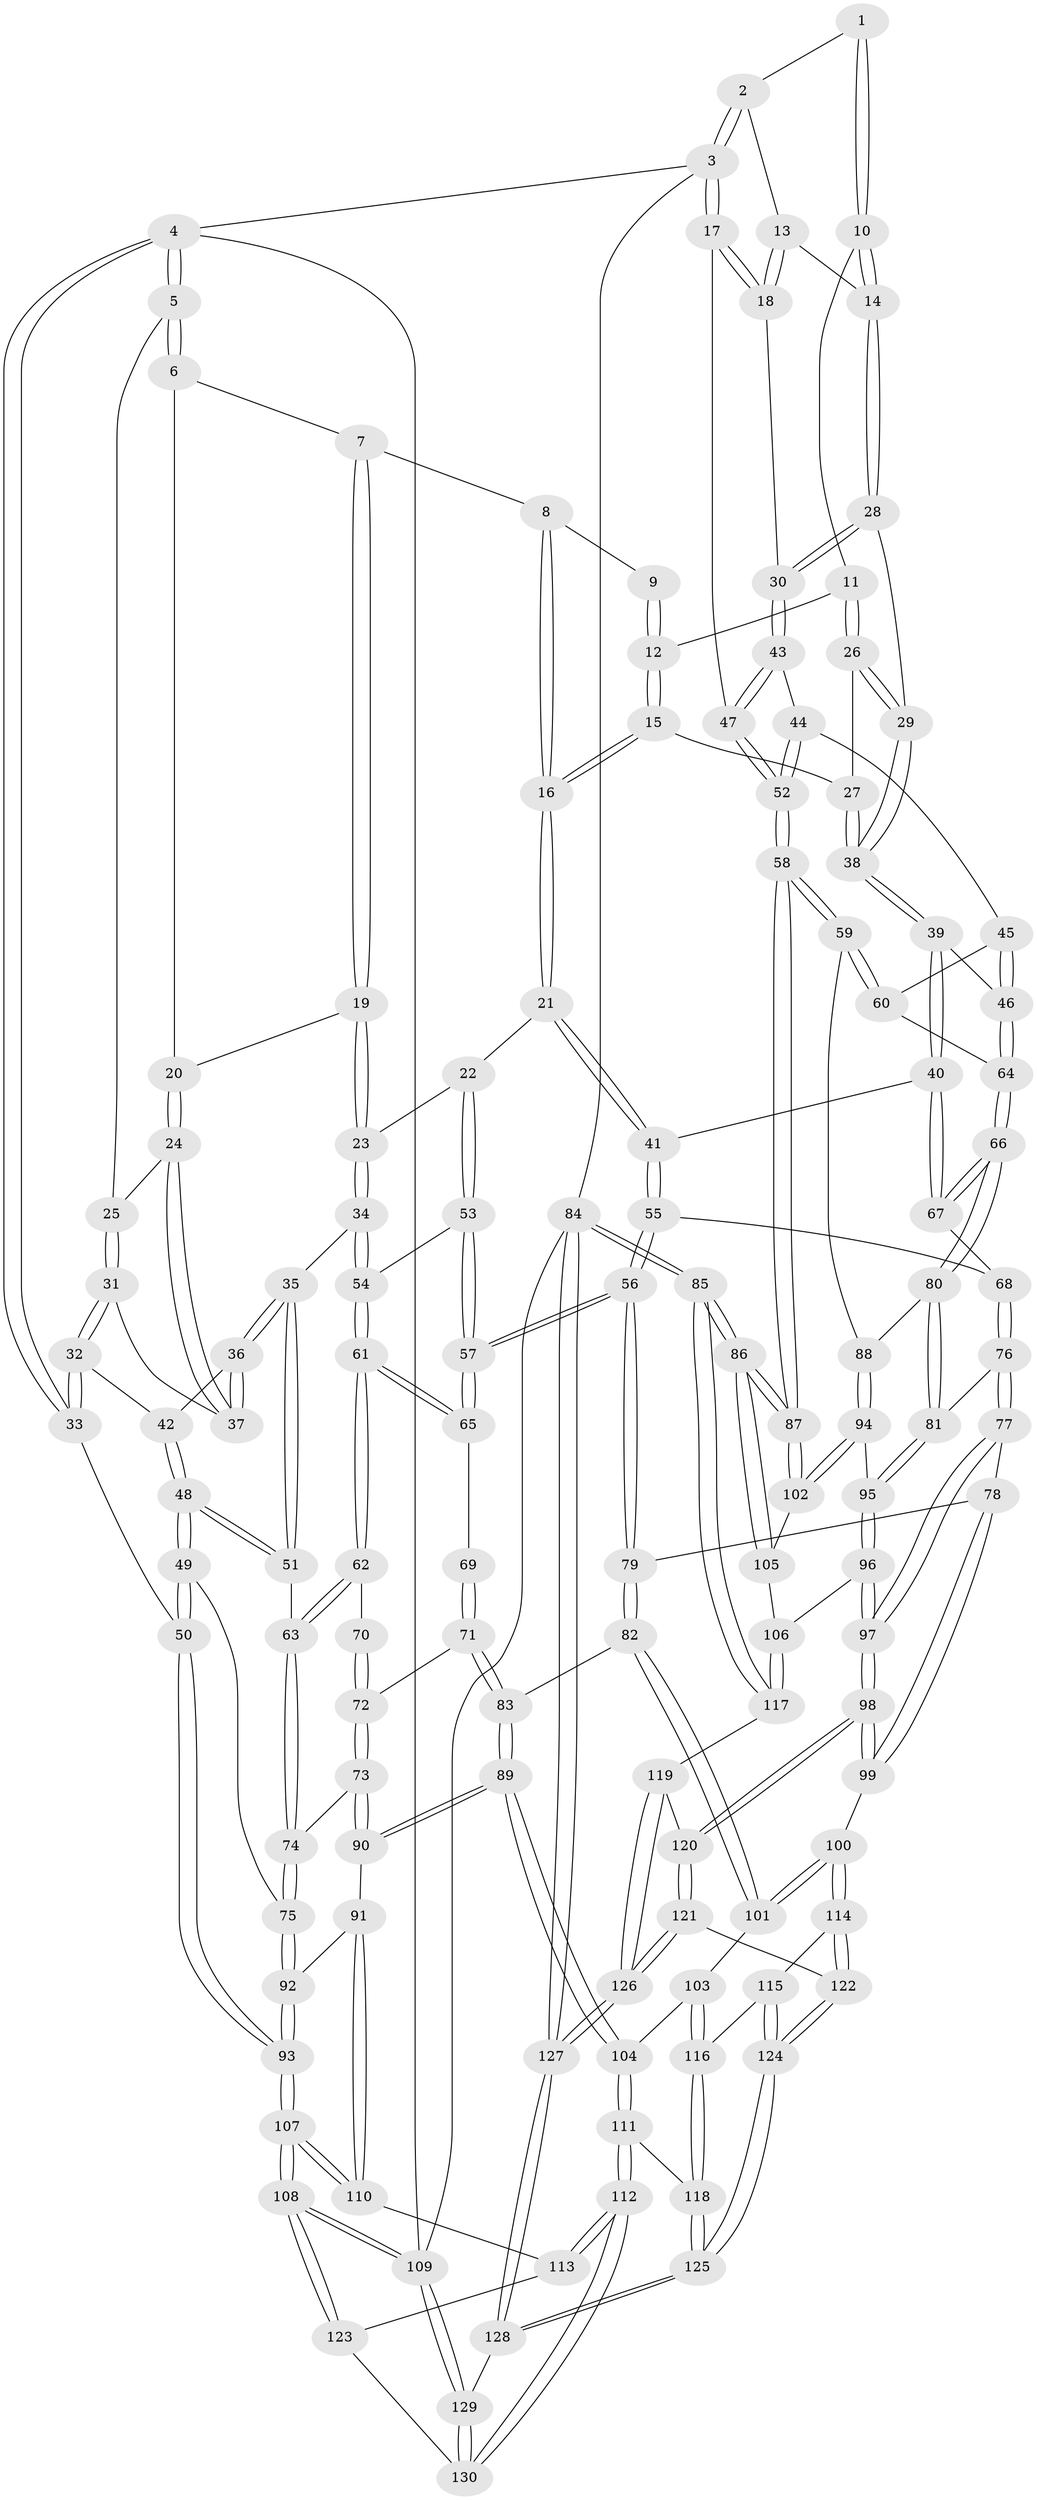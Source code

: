 // coarse degree distribution, {2: 0.1346153846153846, 4: 0.38461538461538464, 3: 0.36538461538461536, 5: 0.09615384615384616, 6: 0.019230769230769232}
// Generated by graph-tools (version 1.1) at 2025/54/03/04/25 22:54:47]
// undirected, 130 vertices, 322 edges
graph export_dot {
  node [color=gray90,style=filled];
  1 [pos="+0.7247987485954246+0"];
  2 [pos="+1+0"];
  3 [pos="+1+0"];
  4 [pos="+0+0"];
  5 [pos="+0+0"];
  6 [pos="+0.1896469468057425+0"];
  7 [pos="+0.34331605386032665+0"];
  8 [pos="+0.3992927758926252+0"];
  9 [pos="+0.625844709220697+0"];
  10 [pos="+0.7693563048943969+0.04274847037401732"];
  11 [pos="+0.7133613574048007+0.061066540455391345"];
  12 [pos="+0.6326305706846357+0"];
  13 [pos="+0.8314904547931331+0.029850367614563916"];
  14 [pos="+0.7933817256408462+0.06097832210156397"];
  15 [pos="+0.5725145165078451+0.1459001785853713"];
  16 [pos="+0.5052380781600982+0.18286845596218956"];
  17 [pos="+1+0"];
  18 [pos="+0.8972331476714736+0.0869830401795794"];
  19 [pos="+0.31691899609946733+0.07929365126728416"];
  20 [pos="+0.2137449498545612+0.0672911221066987"];
  21 [pos="+0.498755343691845+0.192096154464326"];
  22 [pos="+0.4552256958810975+0.20285425784416927"];
  23 [pos="+0.33404054046840137+0.1839037860663192"];
  24 [pos="+0.15480616376411888+0.12622010877786144"];
  25 [pos="+0.014063921052964936+0"];
  26 [pos="+0.7121082308063641+0.09341721080427541"];
  27 [pos="+0.6052259118469875+0.1505447716898788"];
  28 [pos="+0.8185489207517486+0.1732252297184382"];
  29 [pos="+0.8011910110169914+0.17826154405554864"];
  30 [pos="+0.8427950214486882+0.17693571250534967"];
  31 [pos="+0.06236108366157941+0.16700274589224257"];
  32 [pos="+0+0.18916544617219946"];
  33 [pos="+0+0.16592202838656164"];
  34 [pos="+0.2681678206260156+0.2217909826158877"];
  35 [pos="+0.22847370113679044+0.2281830798967186"];
  36 [pos="+0.1806599629790815+0.20098024078475102"];
  37 [pos="+0.15892367768228266+0.17545574254189655"];
  38 [pos="+0.7456895847045374+0.21564307455288942"];
  39 [pos="+0.7132791209275873+0.318526371255383"];
  40 [pos="+0.6639387956925618+0.3418060752329408"];
  41 [pos="+0.6039003693004338+0.35755587534758465"];
  42 [pos="+0.06684483053647874+0.27991240854236965"];
  43 [pos="+0.88185769031476+0.2096130820755593"];
  44 [pos="+0.8931466314068484+0.23186481758978217"];
  45 [pos="+0.88969598115885+0.27203369763268603"];
  46 [pos="+0.759391960307901+0.3438697569599654"];
  47 [pos="+1+0"];
  48 [pos="+0.034140174517687805+0.42085901163295364"];
  49 [pos="+0.015502246907427348+0.43347603730025003"];
  50 [pos="+0+0.47365273293637467"];
  51 [pos="+0.17187118746852897+0.3843081603594205"];
  52 [pos="+1+0.3020567568329054"];
  53 [pos="+0.4238979097934935+0.3169615394375823"];
  54 [pos="+0.32460230547024654+0.3561114744163379"];
  55 [pos="+0.6021513369279151+0.3622890030269385"];
  56 [pos="+0.49958865750225295+0.5097663851668368"];
  57 [pos="+0.4291045785503995+0.4422833963657831"];
  58 [pos="+1+0.4545366280033349"];
  59 [pos="+1+0.4575026720423338"];
  60 [pos="+0.8977027364946686+0.3049438131668559"];
  61 [pos="+0.3250344947555625+0.37250762159166934"];
  62 [pos="+0.2413298035957412+0.43933682450617323"];
  63 [pos="+0.23592043921682218+0.43990431972041744"];
  64 [pos="+0.8427717211138054+0.44091021846276335"];
  65 [pos="+0.42242583826666186+0.44053504411635075"];
  66 [pos="+0.8475973759326292+0.4604174960769872"];
  67 [pos="+0.7486335545619397+0.4661178396841162"];
  68 [pos="+0.7049267260606645+0.48652218075613557"];
  69 [pos="+0.31678282087621956+0.46256090599979516"];
  70 [pos="+0.28286987049288753+0.4578066362030027"];
  71 [pos="+0.34220787097317196+0.5338559345930126"];
  72 [pos="+0.3099250893042881+0.522911106301642"];
  73 [pos="+0.24391591907524338+0.5475565753407222"];
  74 [pos="+0.22164593070915306+0.5174033232673401"];
  75 [pos="+0.14026728933548788+0.548961302360732"];
  76 [pos="+0.6764378275089992+0.5496277338038701"];
  77 [pos="+0.645853866094061+0.5662843460366225"];
  78 [pos="+0.5183309135390521+0.5227652861470288"];
  79 [pos="+0.49981423699726957+0.5150461982997585"];
  80 [pos="+0.8483055358942735+0.4612837983132142"];
  81 [pos="+0.7853286051041639+0.5716294711361453"];
  82 [pos="+0.49632705288433593+0.5203292887414036"];
  83 [pos="+0.41397380228273845+0.5865750284281822"];
  84 [pos="+1+1"];
  85 [pos="+1+1"];
  86 [pos="+1+0.8482064004960721"];
  87 [pos="+1+0.603378393521451"];
  88 [pos="+0.9584761195394279+0.4983328752835761"];
  89 [pos="+0.33833177381016466+0.6939420133445798"];
  90 [pos="+0.2859374711207703+0.6731842349060215"];
  91 [pos="+0.15548811225967238+0.6818784923896475"];
  92 [pos="+0.13461720978846733+0.6539883147586105"];
  93 [pos="+0+0.5582636523139931"];
  94 [pos="+0.8975145744926326+0.6577696080629483"];
  95 [pos="+0.8012269944218541+0.6529961589724868"];
  96 [pos="+0.7132986765402334+0.7374721306719318"];
  97 [pos="+0.6993376119095072+0.7464594699005707"];
  98 [pos="+0.6927765129120852+0.7577413012073908"];
  99 [pos="+0.6560289831859346+0.7552826287031792"];
  100 [pos="+0.5980011849968195+0.7558267095179811"];
  101 [pos="+0.5577377582768679+0.7371542536676347"];
  102 [pos="+0.9045171215290786+0.6672095282441901"];
  103 [pos="+0.5434669184751915+0.7391614747348609"];
  104 [pos="+0.3415025063813642+0.7029778375644904"];
  105 [pos="+0.9232900349809205+0.7162146872725952"];
  106 [pos="+0.8985897258973916+0.7637869465269764"];
  107 [pos="+0+0.7614839528170139"];
  108 [pos="+0+0.9260218244583573"];
  109 [pos="+0+1"];
  110 [pos="+0.10115561381491853+0.7863762745408146"];
  111 [pos="+0.34118605605156527+0.8438519655344193"];
  112 [pos="+0.3300553001287538+0.8581562122871839"];
  113 [pos="+0.10283332947212222+0.7894545957784497"];
  114 [pos="+0.5305022175068598+0.8633253993919301"];
  115 [pos="+0.48699916946231964+0.8737426425585268"];
  116 [pos="+0.4304900560332368+0.8602101493603702"];
  117 [pos="+0.8950747082977931+0.8256526795756186"];
  118 [pos="+0.42498788020895656+0.8604192238225958"];
  119 [pos="+0.8002038007680482+0.8802929807885944"];
  120 [pos="+0.7024419327695913+0.7888247703785982"];
  121 [pos="+0.6251338173894857+0.9278371735732559"];
  122 [pos="+0.6137713873173771+0.9349001034689023"];
  123 [pos="+0.11419110807806142+0.9133564920131696"];
  124 [pos="+0.5508604441940028+1"];
  125 [pos="+0.5283153824163592+1"];
  126 [pos="+0.8212472981823024+1"];
  127 [pos="+0.9457205991013085+1"];
  128 [pos="+0.5168465995938474+1"];
  129 [pos="+0.23944460996757966+1"];
  130 [pos="+0.2384366538781157+1"];
  1 -- 2;
  1 -- 10;
  1 -- 10;
  2 -- 3;
  2 -- 3;
  2 -- 13;
  3 -- 4;
  3 -- 17;
  3 -- 17;
  3 -- 84;
  4 -- 5;
  4 -- 5;
  4 -- 33;
  4 -- 33;
  4 -- 109;
  5 -- 6;
  5 -- 6;
  5 -- 25;
  6 -- 7;
  6 -- 20;
  7 -- 8;
  7 -- 19;
  7 -- 19;
  8 -- 9;
  8 -- 16;
  8 -- 16;
  9 -- 12;
  9 -- 12;
  10 -- 11;
  10 -- 14;
  10 -- 14;
  11 -- 12;
  11 -- 26;
  11 -- 26;
  12 -- 15;
  12 -- 15;
  13 -- 14;
  13 -- 18;
  13 -- 18;
  14 -- 28;
  14 -- 28;
  15 -- 16;
  15 -- 16;
  15 -- 27;
  16 -- 21;
  16 -- 21;
  17 -- 18;
  17 -- 18;
  17 -- 47;
  18 -- 30;
  19 -- 20;
  19 -- 23;
  19 -- 23;
  20 -- 24;
  20 -- 24;
  21 -- 22;
  21 -- 41;
  21 -- 41;
  22 -- 23;
  22 -- 53;
  22 -- 53;
  23 -- 34;
  23 -- 34;
  24 -- 25;
  24 -- 37;
  24 -- 37;
  25 -- 31;
  25 -- 31;
  26 -- 27;
  26 -- 29;
  26 -- 29;
  27 -- 38;
  27 -- 38;
  28 -- 29;
  28 -- 30;
  28 -- 30;
  29 -- 38;
  29 -- 38;
  30 -- 43;
  30 -- 43;
  31 -- 32;
  31 -- 32;
  31 -- 37;
  32 -- 33;
  32 -- 33;
  32 -- 42;
  33 -- 50;
  34 -- 35;
  34 -- 54;
  34 -- 54;
  35 -- 36;
  35 -- 36;
  35 -- 51;
  35 -- 51;
  36 -- 37;
  36 -- 37;
  36 -- 42;
  38 -- 39;
  38 -- 39;
  39 -- 40;
  39 -- 40;
  39 -- 46;
  40 -- 41;
  40 -- 67;
  40 -- 67;
  41 -- 55;
  41 -- 55;
  42 -- 48;
  42 -- 48;
  43 -- 44;
  43 -- 47;
  43 -- 47;
  44 -- 45;
  44 -- 52;
  44 -- 52;
  45 -- 46;
  45 -- 46;
  45 -- 60;
  46 -- 64;
  46 -- 64;
  47 -- 52;
  47 -- 52;
  48 -- 49;
  48 -- 49;
  48 -- 51;
  48 -- 51;
  49 -- 50;
  49 -- 50;
  49 -- 75;
  50 -- 93;
  50 -- 93;
  51 -- 63;
  52 -- 58;
  52 -- 58;
  53 -- 54;
  53 -- 57;
  53 -- 57;
  54 -- 61;
  54 -- 61;
  55 -- 56;
  55 -- 56;
  55 -- 68;
  56 -- 57;
  56 -- 57;
  56 -- 79;
  56 -- 79;
  57 -- 65;
  57 -- 65;
  58 -- 59;
  58 -- 59;
  58 -- 87;
  58 -- 87;
  59 -- 60;
  59 -- 60;
  59 -- 88;
  60 -- 64;
  61 -- 62;
  61 -- 62;
  61 -- 65;
  61 -- 65;
  62 -- 63;
  62 -- 63;
  62 -- 70;
  63 -- 74;
  63 -- 74;
  64 -- 66;
  64 -- 66;
  65 -- 69;
  66 -- 67;
  66 -- 67;
  66 -- 80;
  66 -- 80;
  67 -- 68;
  68 -- 76;
  68 -- 76;
  69 -- 71;
  69 -- 71;
  70 -- 72;
  70 -- 72;
  71 -- 72;
  71 -- 83;
  71 -- 83;
  72 -- 73;
  72 -- 73;
  73 -- 74;
  73 -- 90;
  73 -- 90;
  74 -- 75;
  74 -- 75;
  75 -- 92;
  75 -- 92;
  76 -- 77;
  76 -- 77;
  76 -- 81;
  77 -- 78;
  77 -- 97;
  77 -- 97;
  78 -- 79;
  78 -- 99;
  78 -- 99;
  79 -- 82;
  79 -- 82;
  80 -- 81;
  80 -- 81;
  80 -- 88;
  81 -- 95;
  81 -- 95;
  82 -- 83;
  82 -- 101;
  82 -- 101;
  83 -- 89;
  83 -- 89;
  84 -- 85;
  84 -- 85;
  84 -- 127;
  84 -- 127;
  84 -- 109;
  85 -- 86;
  85 -- 86;
  85 -- 117;
  85 -- 117;
  86 -- 87;
  86 -- 87;
  86 -- 105;
  86 -- 105;
  87 -- 102;
  87 -- 102;
  88 -- 94;
  88 -- 94;
  89 -- 90;
  89 -- 90;
  89 -- 104;
  89 -- 104;
  90 -- 91;
  91 -- 92;
  91 -- 110;
  91 -- 110;
  92 -- 93;
  92 -- 93;
  93 -- 107;
  93 -- 107;
  94 -- 95;
  94 -- 102;
  94 -- 102;
  95 -- 96;
  95 -- 96;
  96 -- 97;
  96 -- 97;
  96 -- 106;
  97 -- 98;
  97 -- 98;
  98 -- 99;
  98 -- 99;
  98 -- 120;
  98 -- 120;
  99 -- 100;
  100 -- 101;
  100 -- 101;
  100 -- 114;
  100 -- 114;
  101 -- 103;
  102 -- 105;
  103 -- 104;
  103 -- 116;
  103 -- 116;
  104 -- 111;
  104 -- 111;
  105 -- 106;
  106 -- 117;
  106 -- 117;
  107 -- 108;
  107 -- 108;
  107 -- 110;
  107 -- 110;
  108 -- 109;
  108 -- 109;
  108 -- 123;
  108 -- 123;
  109 -- 129;
  109 -- 129;
  110 -- 113;
  111 -- 112;
  111 -- 112;
  111 -- 118;
  112 -- 113;
  112 -- 113;
  112 -- 130;
  112 -- 130;
  113 -- 123;
  114 -- 115;
  114 -- 122;
  114 -- 122;
  115 -- 116;
  115 -- 124;
  115 -- 124;
  116 -- 118;
  116 -- 118;
  117 -- 119;
  118 -- 125;
  118 -- 125;
  119 -- 120;
  119 -- 126;
  119 -- 126;
  120 -- 121;
  120 -- 121;
  121 -- 122;
  121 -- 126;
  121 -- 126;
  122 -- 124;
  122 -- 124;
  123 -- 130;
  124 -- 125;
  124 -- 125;
  125 -- 128;
  125 -- 128;
  126 -- 127;
  126 -- 127;
  127 -- 128;
  127 -- 128;
  128 -- 129;
  129 -- 130;
  129 -- 130;
}
